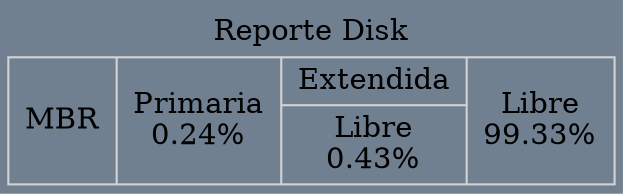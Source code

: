 digraph grid {bgcolor="slategrey" label=" Reporte Disk "layout=dot labelloc = "t"edge [weigth=1000 style=dashed color=red4 dir = "both" arrowtail="open" arrowhead="open"]node[shape=record, color=lightgrey]a0[label="MBR|Primaria\n0.24%\n|{Extendida|Libre\n0.43%\n}|Libre\n99.33%\n"];
}